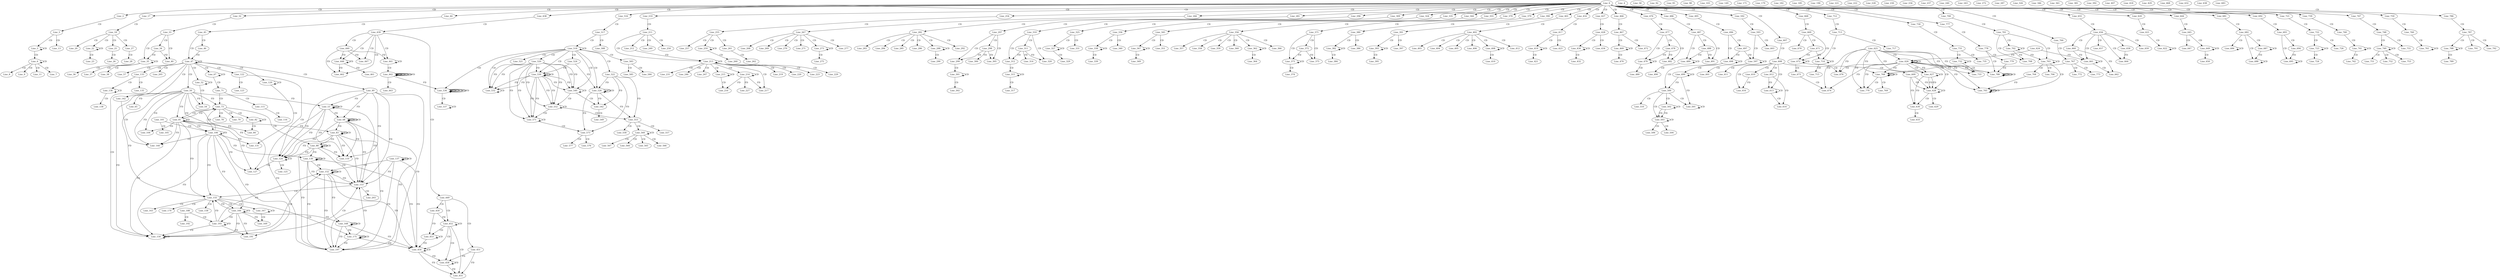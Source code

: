 digraph G {
  Line_0;
  Line_2;
  Line_3;
  Line_4;
  Line_5;
  Line_5;
  Line_6;
  Line_6;
  Line_7;
  Line_8;
  Line_9;
  Line_11;
  Line_13;
  Line_17;
  Line_18;
  Line_20;
  Line_22;
  Line_22;
  Line_23;
  Line_23;
  Line_25;
  Line_26;
  Line_27;
  Line_28;
  Line_32;
  Line_33;
  Line_34;
  Line_35;
  Line_35;
  Line_36;
  Line_37;
  Line_38;
  Line_38;
  Line_38;
  Line_40;
  Line_44;
  Line_45;
  Line_46;
  Line_47;
  Line_47;
  Line_49;
  Line_50;
  Line_52;
  Line_52;
  Line_53;
  Line_53;
  Line_53;
  Line_54;
  Line_57;
  Line_57;
  Line_58;
  Line_58;
  Line_65;
  Line_65;
  Line_67;
  Line_67;
  Line_68;
  Line_68;
  Line_68;
  Line_68;
  Line_68;
  Line_71;
  Line_73;
  Line_73;
  Line_78;
  Line_79;
  Line_81;
  Line_82;
  Line_82;
  Line_83;
  Line_83;
  Line_83;
  Line_84;
  Line_88;
  Line_88;
  Line_88;
  Line_92;
  Line_95;
  Line_98;
  Line_101;
  Line_101;
  Line_103;
  Line_104;
  Line_105;
  Line_106;
  Line_110;
  Line_115;
  Line_116;
  Line_122;
  Line_123;
  Line_124;
  Line_124;
  Line_125;
  Line_127;
  Line_129;
  Line_129;
  Line_130;
  Line_130;
  Line_130;
  Line_131;
  Line_133;
  Line_135;
  Line_136;
  Line_136;
  Line_137;
  Line_137;
  Line_137;
  Line_138;
  Line_142;
  Line_144;
  Line_144;
  Line_149;
  Line_150;
  Line_150;
  Line_152;
  Line_152;
  Line_152;
  Line_153;
  Line_155;
  Line_155;
  Line_158;
  Line_163;
  Line_166;
  Line_167;
  Line_167;
  Line_168;
  Line_168;
  Line_168;
  Line_169;
  Line_170;
  Line_170;
  Line_171;
  Line_175;
  Line_175;
  Line_175;
  Line_179;
  Line_182;
  Line_185;
  Line_188;
  Line_188;
  Line_190;
  Line_191;
  Line_192;
  Line_193;
  Line_197;
  Line_203;
  Line_205;
  Line_205;
  Line_210;
  Line_211;
  Line_212;
  Line_213;
  Line_213;
  Line_214;
  Line_214;
  Line_215;
  Line_215;
  Line_216;
  Line_217;
  Line_219;
  Line_220;
  Line_221;
  Line_221;
  Line_222;
  Line_222;
  Line_223;
  Line_227;
  Line_228;
  Line_228;
  Line_229;
  Line_230;
  Line_230;
  Line_230;
  Line_231;
  Line_234;
  Line_234;
  Line_237;
  Line_237;
  Line_240;
  Line_240;
  Line_243;
  Line_243;
  Line_246;
  Line_247;
  Line_247;
  Line_249;
  Line_250;
  Line_254;
  Line_255;
  Line_257;
  Line_259;
  Line_259;
  Line_260;
  Line_261;
  Line_262;
  Line_266;
  Line_267;
  Line_268;
  Line_269;
  Line_270;
  Line_271;
  Line_272;
  Line_273;
  Line_273;
  Line_275;
  Line_277;
  Line_281;
  Line_282;
  Line_283;
  Line_284;
  Line_285;
  Line_286;
  Line_287;
  Line_288;
  Line_288;
  Line_290;
  Line_292;
  Line_296;
  Line_297;
  Line_298;
  Line_299;
  Line_299;
  Line_300;
  Line_301;
  Line_301;
  Line_302;
  Line_302;
  Line_302;
  Line_305;
  Line_309;
  Line_310;
  Line_311;
  Line_312;
  Line_312;
  Line_314;
  Line_315;
  Line_315;
  Line_317;
  Line_317;
  Line_317;
  Line_320;
  Line_324;
  Line_325;
  Line_326;
  Line_327;
  Line_327;
  Line_329;
  Line_331;
  Line_335;
  Line_336;
  Line_338;
  Line_338;
  Line_339;
  Line_340;
  Line_344;
  Line_345;
  Line_346;
  Line_347;
  Line_347;
  Line_349;
  Line_351;
  Line_355;
  Line_356;
  Line_357;
  Line_358;
  Line_359;
  Line_360;
  Line_361;
  Line_362;
  Line_362;
  Line_364;
  Line_366;
  Line_370;
  Line_371;
  Line_372;
  Line_372;
  Line_373;
  Line_373;
  Line_374;
  Line_375;
  Line_379;
  Line_380;
  Line_381;
  Line_382;
  Line_382;
  Line_384;
  Line_386;
  Line_390;
  Line_391;
  Line_392;
  Line_393;
  Line_393;
  Line_395;
  Line_397;
  Line_401;
  Line_402;
  Line_403;
  Line_404;
  Line_405;
  Line_406;
  Line_407;
  Line_408;
  Line_408;
  Line_410;
  Line_412;
  Line_416;
  Line_417;
  Line_418;
  Line_419;
  Line_419;
  Line_421;
  Line_423;
  Line_427;
  Line_428;
  Line_429;
  Line_430;
  Line_430;
  Line_432;
  Line_434;
  Line_438;
  Line_439;
  Line_440;
  Line_441;
  Line_441;
  Line_441;
  Line_442;
  Line_442;
  Line_442;
  Line_443;
  Line_447;
  Line_448;
  Line_449;
  Line_449;
  Line_450;
  Line_451;
  Line_452;
  Line_452;
  Line_453;
  Line_453;
  Line_453;
  Line_454;
  Line_454;
  Line_455;
  Line_455;
  Line_458;
  Line_461;
  Line_462;
  Line_466;
  Line_467;
  Line_468;
  Line_469;
  Line_469;
  Line_470;
  Line_472;
  Line_476;
  Line_477;
  Line_478;
  Line_478;
  Line_479;
  Line_479;
  Line_480;
  Line_482;
  Line_486;
  Line_487;
  Line_488;
  Line_488;
  Line_489;
  Line_489;
  Line_490;
  Line_491;
  Line_495;
  Line_496;
  Line_497;
  Line_498;
  Line_498;
  Line_499;
  Line_499;
  Line_500;
  Line_500;
  Line_501;
  Line_501;
  Line_502;
  Line_502;
  Line_503;
  Line_503;
  Line_504;
  Line_506;
  Line_510;
  Line_516;
  Line_517;
  Line_518;
  Line_518;
  Line_520;
  Line_521;
  Line_522;
  Line_524;
  Line_526;
  Line_526;
  Line_526;
  Line_530;
  Line_530;
  Line_532;
  Line_532;
  Line_536;
  Line_536;
  Line_536;
  Line_537;
  Line_537;
  Line_537;
  Line_540;
  Line_540;
  Line_542;
  Line_549;
  Line_552;
  Line_552;
  Line_553;
  Line_557;
  Line_558;
  Line_560;
  Line_560;
  Line_564;
  Line_565;
  Line_566;
  Line_567;
  Line_571;
  Line_571;
  Line_573;
  Line_576;
  Line_577;
  Line_583;
  Line_584;
  Line_585;
  Line_588;
  Line_592;
  Line_593;
  Line_597;
  Line_597;
  Line_601;
  Line_601;
  Line_601;
  Line_603;
  Line_607;
  Line_608;
  Line_609;
  Line_610;
  Line_611;
  Line_612;
  Line_613;
  Line_613;
  Line_614;
  Line_614;
  Line_614;
  Line_614;
  Line_616;
  Line_620;
  Line_621;
  Line_622;
  Line_622;
  Line_624;
  Line_625;
  Line_626;
  Line_626;
  Line_626;
  Line_627;
  Line_627;
  Line_628;
  Line_628;
  Line_629;
  Line_630;
  Line_630;
  Line_630;
  Line_632;
  Line_633;
  Line_638;
  Line_644;
  Line_645;
  Line_647;
  Line_649;
  Line_649;
  Line_650;
  Line_655;
  Line_656;
  Line_657;
  Line_658;
  Line_659;
  Line_660;
  Line_661;
  Line_661;
  Line_662;
  Line_662;
  Line_664;
  Line_668;
  Line_669;
  Line_670;
  Line_671;
  Line_672;
  Line_672;
  Line_673;
  Line_674;
  Line_676;
  Line_681;
  Line_682;
  Line_683;
  Line_684;
  Line_684;
  Line_687;
  Line_687;
  Line_688;
  Line_688;
  Line_692;
  Line_693;
  Line_694;
  Line_695;
  Line_695;
  Line_700;
  Line_701;
  Line_702;
  Line_702;
  Line_703;
  Line_703;
  Line_704;
  Line_705;
  Line_705;
  Line_706;
  Line_708;
  Line_712;
  Line_713;
  Line_714;
  Line_714;
  Line_715;
  Line_715;
  Line_717;
  Line_717;
  Line_717;
  Line_721;
  Line_722;
  Line_723;
  Line_723;
  Line_724;
  Line_724;
  Line_726;
  Line_730;
  Line_731;
  Line_732;
  Line_732;
  Line_733;
  Line_735;
  Line_735;
  Line_739;
  Line_740;
  Line_741;
  Line_741;
  Line_742;
  Line_742;
  Line_742;
  Line_747;
  Line_748;
  Line_749;
  Line_749;
  Line_751;
  Line_752;
  Line_753;
  Line_755;
  Line_759;
  Line_760;
  Line_761;
  Line_761;
  Line_766;
  Line_767;
  Line_768;
  Line_768;
  Line_768;
  Line_768;
  Line_768;
  Line_769;
  Line_770;
  Line_772;
  Line_772;
  Line_773;
  Line_777;
  Line_778;
  Line_779;
  Line_780;
  Line_780;
  Line_780;
  Line_786;
  Line_787;
  Line_788;
  Line_788;
  Line_789;
  Line_791;
  Line_792;
  Line_0 -> Line_2 [ label="CD" ];
  Line_2 -> Line_3 [ label="CD" ];
  Line_3 -> Line_5 [ label="CD" ];
  Line_5 -> Line_5 [ label="CD" ];
  Line_5 -> Line_6 [ label="CD" ];
  Line_6 -> Line_6 [ label="CD" ];
  Line_6 -> Line_7 [ label="CD" ];
  Line_6 -> Line_8 [ label="CD" ];
  Line_6 -> Line_9 [ label="CD" ];
  Line_6 -> Line_11 [ label="CD" ];
  Line_3 -> Line_13 [ label="CD" ];
  Line_0 -> Line_17 [ label="CD" ];
  Line_17 -> Line_18 [ label="CD" ];
  Line_18 -> Line_20 [ label="CD" ];
  Line_18 -> Line_22 [ label="CD" ];
  Line_22 -> Line_22 [ label="CD" ];
  Line_22 -> Line_23 [ label="CD" ];
  Line_18 -> Line_25 [ label="CD" ];
  Line_25 -> Line_26 [ label="CD" ];
  Line_18 -> Line_27 [ label="CD" ];
  Line_27 -> Line_28 [ label="CD" ];
  Line_0 -> Line_32 [ label="CD" ];
  Line_32 -> Line_33 [ label="CD" ];
  Line_33 -> Line_34 [ label="CD" ];
  Line_33 -> Line_35 [ label="CD" ];
  Line_35 -> Line_35 [ label="CD" ];
  Line_34 -> Line_35 [ label="FD" ];
  Line_35 -> Line_36 [ label="CD" ];
  Line_35 -> Line_37 [ label="CD" ];
  Line_35 -> Line_38 [ label="CD" ];
  Line_33 -> Line_40 [ label="CD" ];
  Line_34 -> Line_40 [ label="FD" ];
  Line_0 -> Line_44 [ label="CD" ];
  Line_44 -> Line_45 [ label="CD" ];
  Line_45 -> Line_46 [ label="CD" ];
  Line_45 -> Line_47 [ label="CD" ];
  Line_47 -> Line_47 [ label="CD" ];
  Line_46 -> Line_47 [ label="FD" ];
  Line_47 -> Line_49 [ label="CD" ];
  Line_47 -> Line_50 [ label="CD" ];
  Line_47 -> Line_52 [ label="CD" ];
  Line_52 -> Line_52 [ label="CD" ];
  Line_53 -> Line_53 [ label="FD" ];
  Line_49 -> Line_53 [ label="FD" ];
  Line_53 -> Line_53 [ label="CD" ];
  Line_50 -> Line_53 [ label="FD" ];
  Line_52 -> Line_54 [ label="CD" ];
  Line_50 -> Line_54 [ label="FD" ];
  Line_47 -> Line_57 [ label="CD" ];
  Line_50 -> Line_65 [ label="FD" ];
  Line_47 -> Line_67 [ label="CD" ];
  Line_67 -> Line_67 [ label="CD" ];
  Line_68 -> Line_68 [ label="CD" ];
  Line_68 -> Line_68 [ label="FD" ];
  Line_53 -> Line_68 [ label="FD" ];
  Line_49 -> Line_68 [ label="FD" ];
  Line_68 -> Line_68 [ label="CD" ];
  Line_67 -> Line_71 [ label="CD" ];
  Line_71 -> Line_73 [ label="CD" ];
  Line_50 -> Line_73 [ label="FD" ];
  Line_73 -> Line_78 [ label="CD" ];
  Line_73 -> Line_79 [ label="CD" ];
  Line_73 -> Line_81 [ label="CD" ];
  Line_81 -> Line_81 [ label="FD" ];
  Line_50 -> Line_81 [ label="FD" ];
  Line_73 -> Line_82 [ label="CD" ];
  Line_82 -> Line_82 [ label="CD" ];
  Line_83 -> Line_83 [ label="FD" ];
  Line_68 -> Line_83 [ label="FD" ];
  Line_83 -> Line_83 [ label="CD" ];
  Line_81 -> Line_83 [ label="FD" ];
  Line_82 -> Line_84 [ label="CD" ];
  Line_81 -> Line_84 [ label="FD" ];
  Line_73 -> Line_88 [ label="CD" ];
  Line_83 -> Line_88 [ label="FD" ];
  Line_88 -> Line_88 [ label="FD" ];
  Line_88 -> Line_88 [ label="CD" ];
  Line_81 -> Line_104 [ label="FD" ];
  Line_50 -> Line_104 [ label="FD" ];
  Line_101 -> Line_105 [ label="CD" ];
  Line_101 -> Line_106 [ label="CD" ];
  Line_81 -> Line_106 [ label="FD" ];
  Line_106 -> Line_106 [ label="FD" ];
  Line_50 -> Line_106 [ label="FD" ];
  Line_83 -> Line_110 [ label="FD" ];
  Line_68 -> Line_110 [ label="FD" ];
  Line_88 -> Line_110 [ label="FD" ];
  Line_53 -> Line_110 [ label="FD" ];
  Line_49 -> Line_110 [ label="FD" ];
  Line_71 -> Line_115 [ label="CD" ];
  Line_115 -> Line_116 [ label="CD" ];
  Line_47 -> Line_122 [ label="CD" ];
  Line_122 -> Line_123 [ label="CD" ];
  Line_122 -> Line_124 [ label="CD" ];
  Line_124 -> Line_124 [ label="CD" ];
  Line_83 -> Line_124 [ label="FD" ];
  Line_68 -> Line_124 [ label="FD" ];
  Line_88 -> Line_124 [ label="FD" ];
  Line_53 -> Line_124 [ label="FD" ];
  Line_49 -> Line_124 [ label="FD" ];
  Line_124 -> Line_125 [ label="CD" ];
  Line_124 -> Line_127 [ label="CD" ];
  Line_81 -> Line_127 [ label="FD" ];
  Line_106 -> Line_127 [ label="FD" ];
  Line_50 -> Line_127 [ label="FD" ];
  Line_47 -> Line_129 [ label="CD" ];
  Line_129 -> Line_129 [ label="CD" ];
  Line_130 -> Line_130 [ label="FD" ];
  Line_88 -> Line_130 [ label="FD" ];
  Line_130 -> Line_130 [ label="CD" ];
  Line_106 -> Line_130 [ label="FD" ];
  Line_129 -> Line_131 [ label="CD" ];
  Line_106 -> Line_131 [ label="FD" ];
  Line_47 -> Line_133 [ label="CD" ];
  Line_133 -> Line_135 [ label="CD" ];
  Line_133 -> Line_136 [ label="CD" ];
  Line_136 -> Line_136 [ label="CD" ];
  Line_137 -> Line_137 [ label="FD" ];
  Line_137 -> Line_137 [ label="CD" ];
  Line_136 -> Line_138 [ label="CD" ];
  Line_47 -> Line_142 [ label="CD" ];
  Line_142 -> Line_144 [ label="CD" ];
  Line_81 -> Line_144 [ label="FD" ];
  Line_106 -> Line_144 [ label="FD" ];
  Line_50 -> Line_144 [ label="FD" ];
  Line_47 -> Line_150 [ label="CD" ];
  Line_150 -> Line_150 [ label="CD" ];
  Line_81 -> Line_150 [ label="FD" ];
  Line_106 -> Line_150 [ label="FD" ];
  Line_50 -> Line_150 [ label="FD" ];
  Line_150 -> Line_152 [ label="CD" ];
  Line_152 -> Line_152 [ label="FD" ];
  Line_137 -> Line_152 [ label="FD" ];
  Line_130 -> Line_152 [ label="FD" ];
  Line_152 -> Line_152 [ label="CD" ];
  Line_150 -> Line_153 [ label="CD" ];
  Line_152 -> Line_153 [ label="FD" ];
  Line_137 -> Line_153 [ label="FD" ];
  Line_130 -> Line_153 [ label="FD" ];
  Line_83 -> Line_153 [ label="FD" ];
  Line_68 -> Line_153 [ label="FD" ];
  Line_88 -> Line_153 [ label="FD" ];
  Line_53 -> Line_153 [ label="FD" ];
  Line_49 -> Line_153 [ label="FD" ];
  Line_153 -> Line_155 [ label="CD" ];
  Line_81 -> Line_155 [ label="FD" ];
  Line_106 -> Line_155 [ label="FD" ];
  Line_50 -> Line_155 [ label="FD" ];
  Line_155 -> Line_158 [ label="CD" ];
  Line_155 -> Line_163 [ label="CD" ];
  Line_155 -> Line_166 [ label="CD" ];
  Line_166 -> Line_166 [ label="FD" ];
  Line_106 -> Line_166 [ label="FD" ];
  Line_155 -> Line_167 [ label="CD" ];
  Line_167 -> Line_167 [ label="CD" ];
  Line_168 -> Line_168 [ label="FD" ];
  Line_152 -> Line_168 [ label="FD" ];
  Line_168 -> Line_168 [ label="CD" ];
  Line_166 -> Line_168 [ label="FD" ];
  Line_167 -> Line_169 [ label="CD" ];
  Line_166 -> Line_169 [ label="FD" ];
  Line_155 -> Line_170 [ label="CD" ];
  Line_155 -> Line_175 [ label="CD" ];
  Line_168 -> Line_175 [ label="FD" ];
  Line_175 -> Line_175 [ label="FD" ];
  Line_175 -> Line_175 [ label="CD" ];
  Line_166 -> Line_191 [ label="FD" ];
  Line_106 -> Line_191 [ label="FD" ];
  Line_188 -> Line_192 [ label="CD" ];
  Line_188 -> Line_193 [ label="CD" ];
  Line_166 -> Line_193 [ label="FD" ];
  Line_193 -> Line_193 [ label="FD" ];
  Line_168 -> Line_197 [ label="FD" ];
  Line_152 -> Line_197 [ label="FD" ];
  Line_175 -> Line_197 [ label="FD" ];
  Line_137 -> Line_197 [ label="FD" ];
  Line_130 -> Line_197 [ label="FD" ];
  Line_83 -> Line_197 [ label="FD" ];
  Line_68 -> Line_197 [ label="FD" ];
  Line_88 -> Line_197 [ label="FD" ];
  Line_53 -> Line_197 [ label="FD" ];
  Line_49 -> Line_197 [ label="FD" ];
  Line_153 -> Line_203 [ label="CD" ];
  Line_47 -> Line_205 [ label="CD" ];
  Line_0 -> Line_210 [ label="CD" ];
  Line_210 -> Line_211 [ label="CD" ];
  Line_211 -> Line_212 [ label="CD" ];
  Line_211 -> Line_213 [ label="CD" ];
  Line_213 -> Line_213 [ label="CD" ];
  Line_212 -> Line_213 [ label="FD" ];
  Line_213 -> Line_214 [ label="CD" ];
  Line_214 -> Line_214 [ label="CD" ];
  Line_213 -> Line_215 [ label="CD" ];
  Line_215 -> Line_215 [ label="CD" ];
  Line_215 -> Line_216 [ label="CD" ];
  Line_214 -> Line_216 [ label="FD" ];
  Line_213 -> Line_217 [ label="CD" ];
  Line_214 -> Line_217 [ label="FD" ];
  Line_213 -> Line_219 [ label="CD" ];
  Line_213 -> Line_220 [ label="CD" ];
  Line_213 -> Line_223 [ label="CD" ];
  Line_214 -> Line_227 [ label="FD" ];
  Line_213 -> Line_229 [ label="CD" ];
  Line_213 -> Line_231 [ label="CD" ];
  Line_213 -> Line_246 [ label="CD" ];
  Line_213 -> Line_247 [ label="CD" ];
  Line_211 -> Line_249 [ label="CD" ];
  Line_211 -> Line_250 [ label="CD" ];
  Line_0 -> Line_254 [ label="CD" ];
  Line_254 -> Line_255 [ label="CD" ];
  Line_255 -> Line_257 [ label="CD" ];
  Line_255 -> Line_259 [ label="CD" ];
  Line_259 -> Line_259 [ label="CD" ];
  Line_259 -> Line_260 [ label="CD" ];
  Line_255 -> Line_261 [ label="CD" ];
  Line_261 -> Line_262 [ label="CD" ];
  Line_0 -> Line_266 [ label="CD" ];
  Line_266 -> Line_267 [ label="CD" ];
  Line_267 -> Line_268 [ label="CD" ];
  Line_267 -> Line_269 [ label="CD" ];
  Line_267 -> Line_270 [ label="CD" ];
  Line_267 -> Line_271 [ label="CD" ];
  Line_267 -> Line_273 [ label="CD" ];
  Line_273 -> Line_273 [ label="CD" ];
  Line_273 -> Line_275 [ label="CD" ];
  Line_267 -> Line_277 [ label="CD" ];
  Line_0 -> Line_281 [ label="CD" ];
  Line_281 -> Line_282 [ label="CD" ];
  Line_282 -> Line_283 [ label="CD" ];
  Line_282 -> Line_284 [ label="CD" ];
  Line_282 -> Line_285 [ label="CD" ];
  Line_282 -> Line_286 [ label="CD" ];
  Line_282 -> Line_288 [ label="CD" ];
  Line_288 -> Line_288 [ label="CD" ];
  Line_288 -> Line_290 [ label="CD" ];
  Line_282 -> Line_292 [ label="CD" ];
  Line_0 -> Line_296 [ label="CD" ];
  Line_296 -> Line_297 [ label="CD" ];
  Line_297 -> Line_298 [ label="CD" ];
  Line_297 -> Line_299 [ label="CD" ];
  Line_298 -> Line_299 [ label="FD" ];
  Line_298 -> Line_300 [ label="FD" ];
  Line_299 -> Line_301 [ label="CD" ];
  Line_301 -> Line_301 [ label="CD" ];
  Line_301 -> Line_302 [ label="CD" ];
  Line_297 -> Line_305 [ label="CD" ];
  Line_298 -> Line_305 [ label="FD" ];
  Line_0 -> Line_309 [ label="CD" ];
  Line_309 -> Line_310 [ label="CD" ];
  Line_310 -> Line_311 [ label="CD" ];
  Line_310 -> Line_312 [ label="CD" ];
  Line_311 -> Line_312 [ label="FD" ];
  Line_311 -> Line_314 [ label="FD" ];
  Line_312 -> Line_315 [ label="CD" ];
  Line_315 -> Line_315 [ label="CD" ];
  Line_315 -> Line_317 [ label="CD" ];
  Line_310 -> Line_320 [ label="CD" ];
  Line_311 -> Line_320 [ label="FD" ];
  Line_0 -> Line_324 [ label="CD" ];
  Line_324 -> Line_325 [ label="CD" ];
  Line_325 -> Line_327 [ label="CD" ];
  Line_327 -> Line_327 [ label="CD" ];
  Line_327 -> Line_329 [ label="CD" ];
  Line_325 -> Line_331 [ label="CD" ];
  Line_0 -> Line_335 [ label="CD" ];
  Line_335 -> Line_336 [ label="CD" ];
  Line_336 -> Line_338 [ label="CD" ];
  Line_338 -> Line_338 [ label="CD" ];
  Line_338 -> Line_339 [ label="CD" ];
  Line_336 -> Line_340 [ label="CD" ];
  Line_0 -> Line_344 [ label="CD" ];
  Line_344 -> Line_345 [ label="CD" ];
  Line_345 -> Line_347 [ label="CD" ];
  Line_347 -> Line_347 [ label="CD" ];
  Line_347 -> Line_349 [ label="CD" ];
  Line_345 -> Line_351 [ label="CD" ];
  Line_0 -> Line_355 [ label="CD" ];
  Line_355 -> Line_356 [ label="CD" ];
  Line_356 -> Line_357 [ label="CD" ];
  Line_356 -> Line_358 [ label="CD" ];
  Line_356 -> Line_359 [ label="CD" ];
  Line_356 -> Line_360 [ label="CD" ];
  Line_356 -> Line_362 [ label="CD" ];
  Line_362 -> Line_362 [ label="CD" ];
  Line_362 -> Line_364 [ label="CD" ];
  Line_356 -> Line_366 [ label="CD" ];
  Line_0 -> Line_370 [ label="CD" ];
  Line_370 -> Line_371 [ label="CD" ];
  Line_371 -> Line_372 [ label="CD" ];
  Line_371 -> Line_373 [ label="CD" ];
  Line_373 -> Line_373 [ label="CD" ];
  Line_372 -> Line_373 [ label="FD" ];
  Line_373 -> Line_374 [ label="CD" ];
  Line_371 -> Line_375 [ label="CD" ];
  Line_372 -> Line_375 [ label="FD" ];
  Line_0 -> Line_379 [ label="CD" ];
  Line_379 -> Line_380 [ label="CD" ];
  Line_380 -> Line_382 [ label="CD" ];
  Line_382 -> Line_382 [ label="CD" ];
  Line_382 -> Line_384 [ label="CD" ];
  Line_380 -> Line_386 [ label="CD" ];
  Line_0 -> Line_390 [ label="CD" ];
  Line_390 -> Line_391 [ label="CD" ];
  Line_391 -> Line_393 [ label="CD" ];
  Line_393 -> Line_393 [ label="CD" ];
  Line_393 -> Line_395 [ label="CD" ];
  Line_391 -> Line_397 [ label="CD" ];
  Line_0 -> Line_401 [ label="CD" ];
  Line_401 -> Line_402 [ label="CD" ];
  Line_402 -> Line_403 [ label="CD" ];
  Line_402 -> Line_404 [ label="CD" ];
  Line_402 -> Line_405 [ label="CD" ];
  Line_402 -> Line_406 [ label="CD" ];
  Line_402 -> Line_408 [ label="CD" ];
  Line_408 -> Line_408 [ label="CD" ];
  Line_408 -> Line_410 [ label="CD" ];
  Line_402 -> Line_412 [ label="CD" ];
  Line_0 -> Line_416 [ label="CD" ];
  Line_416 -> Line_417 [ label="CD" ];
  Line_417 -> Line_419 [ label="CD" ];
  Line_419 -> Line_419 [ label="CD" ];
  Line_419 -> Line_421 [ label="CD" ];
  Line_417 -> Line_423 [ label="CD" ];
  Line_0 -> Line_427 [ label="CD" ];
  Line_427 -> Line_428 [ label="CD" ];
  Line_428 -> Line_430 [ label="CD" ];
  Line_430 -> Line_430 [ label="CD" ];
  Line_430 -> Line_432 [ label="CD" ];
  Line_428 -> Line_434 [ label="CD" ];
  Line_0 -> Line_438 [ label="CD" ];
  Line_438 -> Line_439 [ label="CD" ];
  Line_439 -> Line_440 [ label="CD" ];
  Line_439 -> Line_441 [ label="CD" ];
  Line_441 -> Line_441 [ label="CD" ];
  Line_440 -> Line_441 [ label="FD" ];
  Line_441 -> Line_442 [ label="CD" ];
  Line_442 -> Line_442 [ label="CD" ];
  Line_442 -> Line_442 [ label="CD" ];
  Line_442 -> Line_442 [ label="CD" ];
  Line_442 -> Line_442 [ label="FD" ];
  Line_442 -> Line_443 [ label="CD" ];
  Line_439 -> Line_447 [ label="CD" ];
  Line_440 -> Line_447 [ label="FD" ];
  Line_439 -> Line_448 [ label="CD" ];
  Line_440 -> Line_448 [ label="FD" ];
  Line_448 -> Line_448 [ label="FD" ];
  Line_439 -> Line_449 [ label="CD" ];
  Line_449 -> Line_450 [ label="CD" ];
  Line_449 -> Line_451 [ label="CD" ];
  Line_449 -> Line_452 [ label="CD" ];
  Line_452 -> Line_452 [ label="CD" ];
  Line_450 -> Line_452 [ label="FD" ];
  Line_452 -> Line_453 [ label="CD" ];
  Line_453 -> Line_453 [ label="CD" ];
  Line_450 -> Line_453 [ label="FD" ];
  Line_452 -> Line_454 [ label="CD" ];
  Line_454 -> Line_454 [ label="CD" ];
  Line_453 -> Line_454 [ label="FD" ];
  Line_168 -> Line_454 [ label="FD" ];
  Line_152 -> Line_454 [ label="FD" ];
  Line_175 -> Line_454 [ label="FD" ];
  Line_137 -> Line_454 [ label="FD" ];
  Line_130 -> Line_454 [ label="FD" ];
  Line_452 -> Line_455 [ label="CD" ];
  Line_451 -> Line_455 [ label="FD" ];
  Line_454 -> Line_455 [ label="FD" ];
  Line_452 -> Line_458 [ label="CD" ];
  Line_458 -> Line_458 [ label="FD" ];
  Line_451 -> Line_458 [ label="FD" ];
  Line_454 -> Line_458 [ label="FD" ];
  Line_448 -> Line_461 [ label="FD" ];
  Line_439 -> Line_462 [ label="CD" ];
  Line_440 -> Line_462 [ label="FD" ];
  Line_448 -> Line_462 [ label="FD" ];
  Line_0 -> Line_466 [ label="CD" ];
  Line_466 -> Line_467 [ label="CD" ];
  Line_467 -> Line_469 [ label="CD" ];
  Line_469 -> Line_469 [ label="CD" ];
  Line_469 -> Line_470 [ label="CD" ];
  Line_467 -> Line_472 [ label="CD" ];
  Line_0 -> Line_476 [ label="CD" ];
  Line_476 -> Line_477 [ label="CD" ];
  Line_477 -> Line_478 [ label="CD" ];
  Line_477 -> Line_479 [ label="CD" ];
  Line_479 -> Line_479 [ label="CD" ];
  Line_478 -> Line_479 [ label="FD" ];
  Line_479 -> Line_480 [ label="CD" ];
  Line_477 -> Line_482 [ label="CD" ];
  Line_478 -> Line_482 [ label="FD" ];
  Line_0 -> Line_486 [ label="CD" ];
  Line_486 -> Line_487 [ label="CD" ];
  Line_487 -> Line_488 [ label="CD" ];
  Line_487 -> Line_489 [ label="CD" ];
  Line_489 -> Line_489 [ label="CD" ];
  Line_488 -> Line_489 [ label="FD" ];
  Line_489 -> Line_490 [ label="CD" ];
  Line_487 -> Line_491 [ label="CD" ];
  Line_488 -> Line_491 [ label="FD" ];
  Line_0 -> Line_495 [ label="CD" ];
  Line_495 -> Line_496 [ label="CD" ];
  Line_496 -> Line_497 [ label="CD" ];
  Line_496 -> Line_498 [ label="CD" ];
  Line_498 -> Line_498 [ label="CD" ];
  Line_497 -> Line_498 [ label="FD" ];
  Line_498 -> Line_499 [ label="CD" ];
  Line_499 -> Line_499 [ label="CD" ];
  Line_498 -> Line_500 [ label="CD" ];
  Line_499 -> Line_500 [ label="FD" ];
  Line_500 -> Line_501 [ label="CD" ];
  Line_501 -> Line_501 [ label="CD" ];
  Line_499 -> Line_501 [ label="FD" ];
  Line_500 -> Line_502 [ label="CD" ];
  Line_502 -> Line_502 [ label="CD" ];
  Line_500 -> Line_503 [ label="CD" ];
  Line_502 -> Line_503 [ label="FD" ];
  Line_503 -> Line_503 [ label="CD" ];
  Line_502 -> Line_503 [ label="FD" ];
  Line_503 -> Line_504 [ label="CD" ];
  Line_503 -> Line_506 [ label="CD" ];
  Line_500 -> Line_510 [ label="CD" ];
  Line_0 -> Line_516 [ label="CD" ];
  Line_516 -> Line_517 [ label="CD" ];
  Line_517 -> Line_518 [ label="CD" ];
  Line_518 -> Line_518 [ label="CD" ];
  Line_518 -> Line_520 [ label="CD" ];
  Line_518 -> Line_521 [ label="CD" ];
  Line_518 -> Line_522 [ label="CD" ];
  Line_518 -> Line_524 [ label="CD" ];
  Line_518 -> Line_526 [ label="CD" ];
  Line_522 -> Line_526 [ label="FD" ];
  Line_526 -> Line_526 [ label="FD" ];
  Line_526 -> Line_526 [ label="CD" ];
  Line_524 -> Line_526 [ label="FD" ];
  Line_518 -> Line_530 [ label="CD" ];
  Line_520 -> Line_530 [ label="FD" ];
  Line_530 -> Line_530 [ label="FD" ];
  Line_530 -> Line_530 [ label="CD" ];
  Line_524 -> Line_530 [ label="FD" ];
  Line_518 -> Line_532 [ label="CD" ];
  Line_520 -> Line_532 [ label="FD" ];
  Line_530 -> Line_532 [ label="FD" ];
  Line_532 -> Line_532 [ label="CD" ];
  Line_520 -> Line_532 [ label="FD" ];
  Line_530 -> Line_532 [ label="FD" ];
  Line_518 -> Line_536 [ label="CD" ];
  Line_536 -> Line_536 [ label="CD" ];
  Line_442 -> Line_536 [ label="FD" ];
  Line_536 -> Line_536 [ label="CD" ];
  Line_536 -> Line_536 [ label="CD" ];
  Line_536 -> Line_536 [ label="FD" ];
  Line_536 -> Line_537 [ label="CD" ];
  Line_537 -> Line_537 [ label="CD" ];
  Line_518 -> Line_540 [ label="CD" ];
  Line_520 -> Line_540 [ label="FD" ];
  Line_530 -> Line_540 [ label="FD" ];
  Line_540 -> Line_540 [ label="CD" ];
  Line_520 -> Line_540 [ label="FD" ];
  Line_530 -> Line_540 [ label="FD" ];
  Line_540 -> Line_542 [ label="CD" ];
  Line_522 -> Line_542 [ label="FD" ];
  Line_526 -> Line_542 [ label="FD" ];
  Line_542 -> Line_549 [ label="CD" ];
  Line_540 -> Line_552 [ label="CD" ];
  Line_520 -> Line_552 [ label="FD" ];
  Line_530 -> Line_552 [ label="FD" ];
  Line_552 -> Line_552 [ label="CD" ];
  Line_520 -> Line_552 [ label="FD" ];
  Line_530 -> Line_552 [ label="FD" ];
  Line_552 -> Line_553 [ label="CD" ];
  Line_522 -> Line_553 [ label="FD" ];
  Line_526 -> Line_553 [ label="FD" ];
  Line_553 -> Line_557 [ label="CD" ];
  Line_553 -> Line_558 [ label="CD" ];
  Line_553 -> Line_560 [ label="CD" ];
  Line_560 -> Line_560 [ label="CD" ];
  Line_560 -> Line_564 [ label="CD" ];
  Line_560 -> Line_565 [ label="CD" ];
  Line_560 -> Line_566 [ label="CD" ];
  Line_560 -> Line_567 [ label="CD" ];
  Line_552 -> Line_571 [ label="CD" ];
  Line_520 -> Line_571 [ label="FD" ];
  Line_530 -> Line_571 [ label="FD" ];
  Line_571 -> Line_571 [ label="CD" ];
  Line_520 -> Line_571 [ label="FD" ];
  Line_530 -> Line_571 [ label="FD" ];
  Line_571 -> Line_573 [ label="CD" ];
  Line_522 -> Line_573 [ label="FD" ];
  Line_526 -> Line_573 [ label="FD" ];
  Line_573 -> Line_576 [ label="CD" ];
  Line_573 -> Line_577 [ label="CD" ];
  Line_518 -> Line_583 [ label="CD" ];
  Line_583 -> Line_584 [ label="CD" ];
  Line_583 -> Line_585 [ label="CD" ];
  Line_517 -> Line_588 [ label="CD" ];
  Line_0 -> Line_592 [ label="CD" ];
  Line_592 -> Line_593 [ label="CD" ];
  Line_593 -> Line_597 [ label="CD" ];
  Line_597 -> Line_597 [ label="CD" ];
  Line_497 -> Line_597 [ label="FD" ];
  Line_597 -> Line_601 [ label="CD" ];
  Line_593 -> Line_603 [ label="CD" ];
  Line_0 -> Line_607 [ label="CD" ];
  Line_607 -> Line_608 [ label="CD" ];
  Line_608 -> Line_609 [ label="CD" ];
  Line_608 -> Line_610 [ label="CD" ];
  Line_608 -> Line_611 [ label="CD" ];
  Line_608 -> Line_612 [ label="CD" ];
  Line_608 -> Line_613 [ label="CD" ];
  Line_613 -> Line_613 [ label="CD" ];
  Line_612 -> Line_613 [ label="FD" ];
  Line_613 -> Line_614 [ label="CD" ];
  Line_612 -> Line_614 [ label="FD" ];
  Line_608 -> Line_616 [ label="CD" ];
  Line_610 -> Line_616 [ label="FD" ];
  Line_0 -> Line_620 [ label="CD" ];
  Line_620 -> Line_621 [ label="CD" ];
  Line_621 -> Line_622 [ label="CD" ];
  Line_622 -> Line_622 [ label="CD" ];
  Line_626 -> Line_626 [ label="FD" ];
  Line_625 -> Line_626 [ label="FD" ];
  Line_626 -> Line_626 [ label="CD" ];
  Line_624 -> Line_626 [ label="FD" ];
  Line_626 -> Line_627 [ label="CD" ];
  Line_627 -> Line_627 [ label="CD" ];
  Line_626 -> Line_627 [ label="FD" ];
  Line_625 -> Line_627 [ label="FD" ];
  Line_626 -> Line_628 [ label="CD" ];
  Line_627 -> Line_628 [ label="FD" ];
  Line_609 -> Line_628 [ label="FD" ];
  Line_628 -> Line_628 [ label="CD" ];
  Line_627 -> Line_628 [ label="FD" ];
  Line_609 -> Line_628 [ label="FD" ];
  Line_628 -> Line_629 [ label="CD" ];
  Line_628 -> Line_630 [ label="CD" ];
  Line_627 -> Line_630 [ label="FD" ];
  Line_609 -> Line_630 [ label="FD" ];
  Line_630 -> Line_633 [ label="CD" ];
  Line_0 -> Line_644 [ label="CD" ];
  Line_644 -> Line_645 [ label="CD" ];
  Line_645 -> Line_647 [ label="CD" ];
  Line_645 -> Line_649 [ label="CD" ];
  Line_649 -> Line_649 [ label="CD" ];
  Line_649 -> Line_650 [ label="CD" ];
  Line_0 -> Line_655 [ label="CD" ];
  Line_655 -> Line_656 [ label="CD" ];
  Line_656 -> Line_657 [ label="CD" ];
  Line_656 -> Line_658 [ label="CD" ];
  Line_656 -> Line_659 [ label="CD" ];
  Line_656 -> Line_660 [ label="CD" ];
  Line_656 -> Line_661 [ label="CD" ];
  Line_661 -> Line_661 [ label="CD" ];
  Line_660 -> Line_661 [ label="FD" ];
  Line_624 -> Line_661 [ label="FD" ];
  Line_661 -> Line_662 [ label="CD" ];
  Line_660 -> Line_662 [ label="FD" ];
  Line_656 -> Line_664 [ label="CD" ];
  Line_658 -> Line_664 [ label="FD" ];
  Line_0 -> Line_668 [ label="CD" ];
  Line_668 -> Line_669 [ label="CD" ];
  Line_669 -> Line_670 [ label="CD" ];
  Line_669 -> Line_671 [ label="CD" ];
  Line_669 -> Line_672 [ label="CD" ];
  Line_672 -> Line_672 [ label="CD" ];
  Line_671 -> Line_672 [ label="FD" ];
  Line_672 -> Line_673 [ label="CD" ];
  Line_673 -> Line_674 [ label="CD" ];
  Line_626 -> Line_674 [ label="FD" ];
  Line_625 -> Line_674 [ label="FD" ];
  Line_672 -> Line_676 [ label="CD" ];
  Line_626 -> Line_676 [ label="FD" ];
  Line_625 -> Line_676 [ label="FD" ];
  Line_0 -> Line_681 [ label="CD" ];
  Line_681 -> Line_682 [ label="CD" ];
  Line_682 -> Line_684 [ label="CD" ];
  Line_684 -> Line_684 [ label="CD" ];
  Line_682 -> Line_687 [ label="CD" ];
  Line_687 -> Line_687 [ label="CD" ];
  Line_682 -> Line_688 [ label="CD" ];
  Line_688 -> Line_688 [ label="CD" ];
  Line_687 -> Line_688 [ label="FD" ];
  Line_0 -> Line_692 [ label="CD" ];
  Line_692 -> Line_693 [ label="CD" ];
  Line_693 -> Line_694 [ label="CD" ];
  Line_693 -> Line_695 [ label="CD" ];
  Line_695 -> Line_695 [ label="CD" ];
  Line_694 -> Line_695 [ label="FD" ];
  Line_0 -> Line_700 [ label="CD" ];
  Line_700 -> Line_701 [ label="CD" ];
  Line_701 -> Line_702 [ label="CD" ];
  Line_702 -> Line_702 [ label="CD" ];
  Line_701 -> Line_703 [ label="CD" ];
  Line_703 -> Line_703 [ label="CD" ];
  Line_702 -> Line_703 [ label="FD" ];
  Line_703 -> Line_704 [ label="CD" ];
  Line_703 -> Line_705 [ label="CD" ];
  Line_704 -> Line_705 [ label="FD" ];
  Line_705 -> Line_705 [ label="FD" ];
  Line_705 -> Line_705 [ label="CD" ];
  Line_626 -> Line_705 [ label="FD" ];
  Line_625 -> Line_705 [ label="FD" ];
  Line_703 -> Line_706 [ label="CD" ];
  Line_701 -> Line_708 [ label="CD" ];
  Line_702 -> Line_708 [ label="FD" ];
  Line_0 -> Line_712 [ label="CD" ];
  Line_712 -> Line_713 [ label="CD" ];
  Line_713 -> Line_714 [ label="CD" ];
  Line_714 -> Line_714 [ label="CD" ];
  Line_671 -> Line_714 [ label="FD" ];
  Line_714 -> Line_715 [ label="CD" ];
  Line_713 -> Line_717 [ label="CD" ];
  Line_0 -> Line_721 [ label="CD" ];
  Line_721 -> Line_722 [ label="CD" ];
  Line_722 -> Line_723 [ label="CD" ];
  Line_723 -> Line_723 [ label="CD" ];
  Line_723 -> Line_724 [ label="CD" ];
  Line_722 -> Line_726 [ label="CD" ];
  Line_0 -> Line_730 [ label="CD" ];
  Line_730 -> Line_731 [ label="CD" ];
  Line_731 -> Line_732 [ label="CD" ];
  Line_732 -> Line_732 [ label="CD" ];
  Line_732 -> Line_733 [ label="CD" ];
  Line_626 -> Line_733 [ label="FD" ];
  Line_625 -> Line_733 [ label="FD" ];
  Line_731 -> Line_735 [ label="CD" ];
  Line_0 -> Line_739 [ label="CD" ];
  Line_739 -> Line_740 [ label="CD" ];
  Line_740 -> Line_741 [ label="CD" ];
  Line_741 -> Line_741 [ label="CD" ];
  Line_741 -> Line_742 [ label="CD" ];
  Line_0 -> Line_747 [ label="CD" ];
  Line_747 -> Line_748 [ label="CD" ];
  Line_748 -> Line_749 [ label="CD" ];
  Line_749 -> Line_749 [ label="CD" ];
  Line_749 -> Line_751 [ label="CD" ];
  Line_749 -> Line_752 [ label="CD" ];
  Line_749 -> Line_753 [ label="CD" ];
  Line_748 -> Line_755 [ label="CD" ];
  Line_0 -> Line_759 [ label="CD" ];
  Line_759 -> Line_760 [ label="CD" ];
  Line_760 -> Line_761 [ label="CD" ];
  Line_761 -> Line_761 [ label="CD" ];
  Line_0 -> Line_766 [ label="CD" ];
  Line_766 -> Line_767 [ label="CD" ];
  Line_767 -> Line_768 [ label="CD" ];
  Line_768 -> Line_768 [ label="CD" ];
  Line_768 -> Line_768 [ label="CD" ];
  Line_626 -> Line_768 [ label="FD" ];
  Line_625 -> Line_768 [ label="FD" ];
  Line_768 -> Line_769 [ label="CD" ];
  Line_768 -> Line_770 [ label="CD" ];
  Line_626 -> Line_770 [ label="FD" ];
  Line_625 -> Line_770 [ label="FD" ];
  Line_767 -> Line_772 [ label="CD" ];
  Line_767 -> Line_773 [ label="CD" ];
  Line_0 -> Line_777 [ label="CD" ];
  Line_777 -> Line_778 [ label="CD" ];
  Line_778 -> Line_779 [ label="CD" ];
  Line_778 -> Line_780 [ label="CD" ];
  Line_780 -> Line_780 [ label="CD" ];
  Line_780 -> Line_780 [ label="FD" ];
  Line_779 -> Line_780 [ label="FD" ];
  Line_626 -> Line_780 [ label="FD" ];
  Line_625 -> Line_780 [ label="FD" ];
  Line_780 -> Line_780 [ label="CD" ];
  Line_0 -> Line_786 [ label="CD" ];
  Line_786 -> Line_787 [ label="CD" ];
  Line_787 -> Line_788 [ label="CD" ];
  Line_788 -> Line_788 [ label="CD" ];
  Line_788 -> Line_789 [ label="CD" ];
  Line_787 -> Line_791 [ label="CD" ];
  Line_787 -> Line_792 [ label="CD" ];
  Line_81 -> Line_73 [ label="FD" ];
  Line_106 -> Line_73 [ label="FD" ];
  Line_166 -> Line_150 [ label="FD" ];
  Line_193 -> Line_150 [ label="FD" ];
  Line_193 -> Line_152 [ label="FD" ];
  Line_175 -> Line_153 [ label="FD" ];
  Line_166 -> Line_155 [ label="FD" ];
  Line_193 -> Line_155 [ label="FD" ];
  Line_193 -> Line_191 [ label="FD" ];
  Line_442 -> Line_442 [ label="FD" ];
  Line_458 -> Line_455 [ label="FD" ];
  Line_536 -> Line_536 [ label="FD" ];
}
